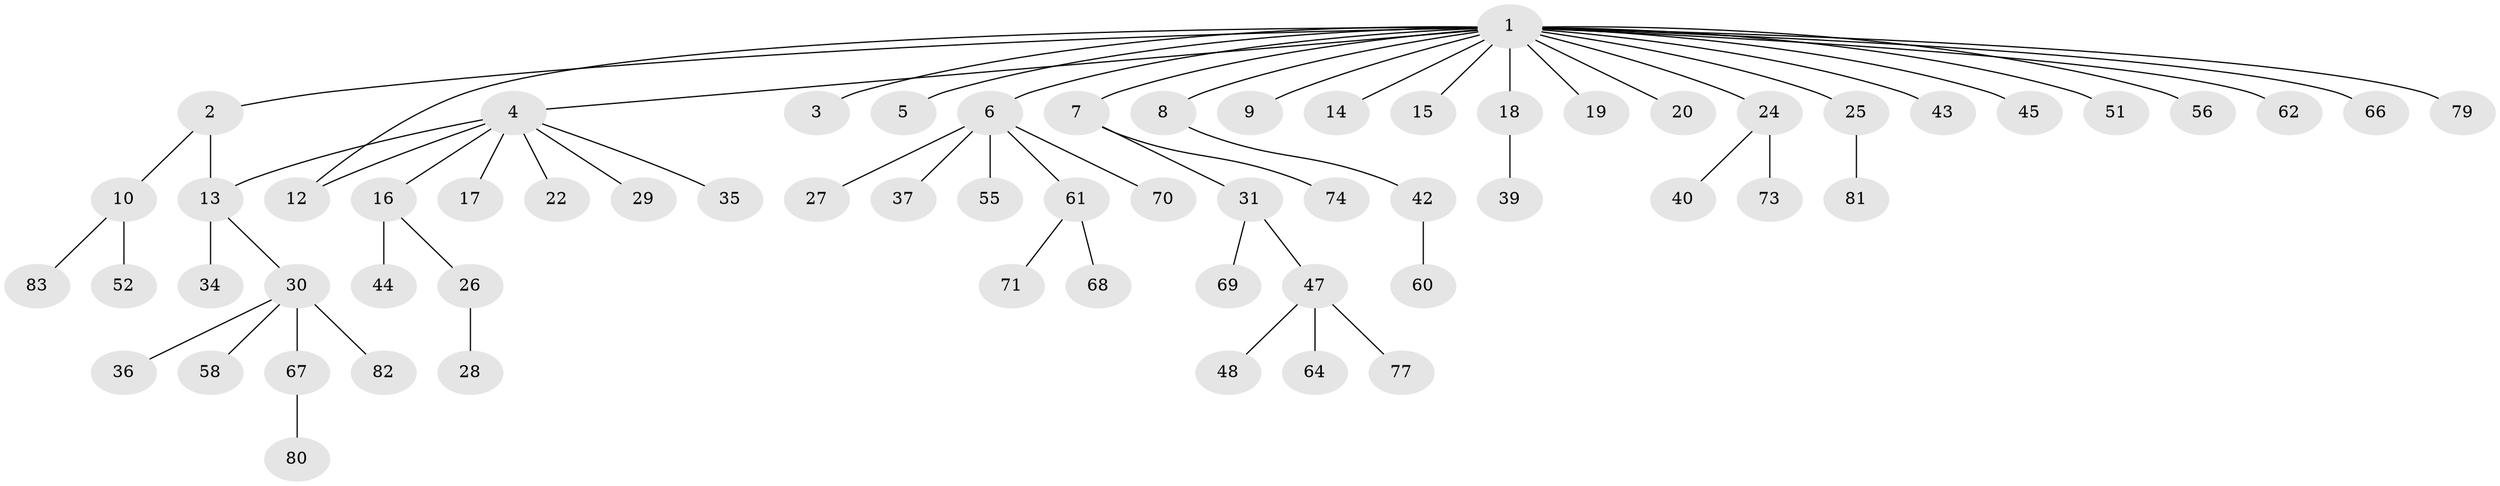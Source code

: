 // original degree distribution, {23: 0.012048192771084338, 3: 0.07228915662650602, 2: 0.14457831325301204, 8: 0.012048192771084338, 1: 0.6506024096385542, 5: 0.03614457831325301, 4: 0.060240963855421686, 6: 0.012048192771084338}
// Generated by graph-tools (version 1.1) at 2025/11/02/27/25 16:11:11]
// undirected, 63 vertices, 64 edges
graph export_dot {
graph [start="1"]
  node [color=gray90,style=filled];
  1 [super="+32"];
  2;
  3 [super="+50"];
  4 [super="+23"];
  5;
  6 [super="+11"];
  7 [super="+65"];
  8 [super="+33"];
  9;
  10 [super="+21"];
  12;
  13 [super="+53"];
  14;
  15;
  16 [super="+75"];
  17;
  18;
  19;
  20;
  22;
  24 [super="+41"];
  25;
  26 [super="+38"];
  27 [super="+49"];
  28;
  29;
  30 [super="+63"];
  31 [super="+59"];
  34;
  35;
  36;
  37;
  39;
  40;
  42 [super="+46"];
  43 [super="+57"];
  44;
  45;
  47 [super="+54"];
  48;
  51;
  52;
  55;
  56;
  58 [super="+72"];
  60;
  61 [super="+76"];
  62;
  64 [super="+78"];
  66;
  67;
  68;
  69;
  70;
  71;
  73;
  74;
  77;
  79;
  80;
  81;
  82;
  83;
  1 -- 2;
  1 -- 3;
  1 -- 4;
  1 -- 5;
  1 -- 6;
  1 -- 7;
  1 -- 8;
  1 -- 9;
  1 -- 12;
  1 -- 14;
  1 -- 15;
  1 -- 18;
  1 -- 19;
  1 -- 20;
  1 -- 24;
  1 -- 25;
  1 -- 43;
  1 -- 51;
  1 -- 56;
  1 -- 62;
  1 -- 66;
  1 -- 79;
  1 -- 45;
  2 -- 10;
  2 -- 13;
  4 -- 12;
  4 -- 16;
  4 -- 17;
  4 -- 22;
  4 -- 29;
  4 -- 35;
  4 -- 13;
  6 -- 37;
  6 -- 61;
  6 -- 70;
  6 -- 27;
  6 -- 55;
  7 -- 31;
  7 -- 74;
  8 -- 42;
  10 -- 83;
  10 -- 52;
  13 -- 30;
  13 -- 34;
  16 -- 26;
  16 -- 44;
  18 -- 39;
  24 -- 40;
  24 -- 73;
  25 -- 81;
  26 -- 28;
  30 -- 36;
  30 -- 58;
  30 -- 67;
  30 -- 82;
  31 -- 47;
  31 -- 69;
  42 -- 60;
  47 -- 48;
  47 -- 64;
  47 -- 77;
  61 -- 68;
  61 -- 71;
  67 -- 80;
}
